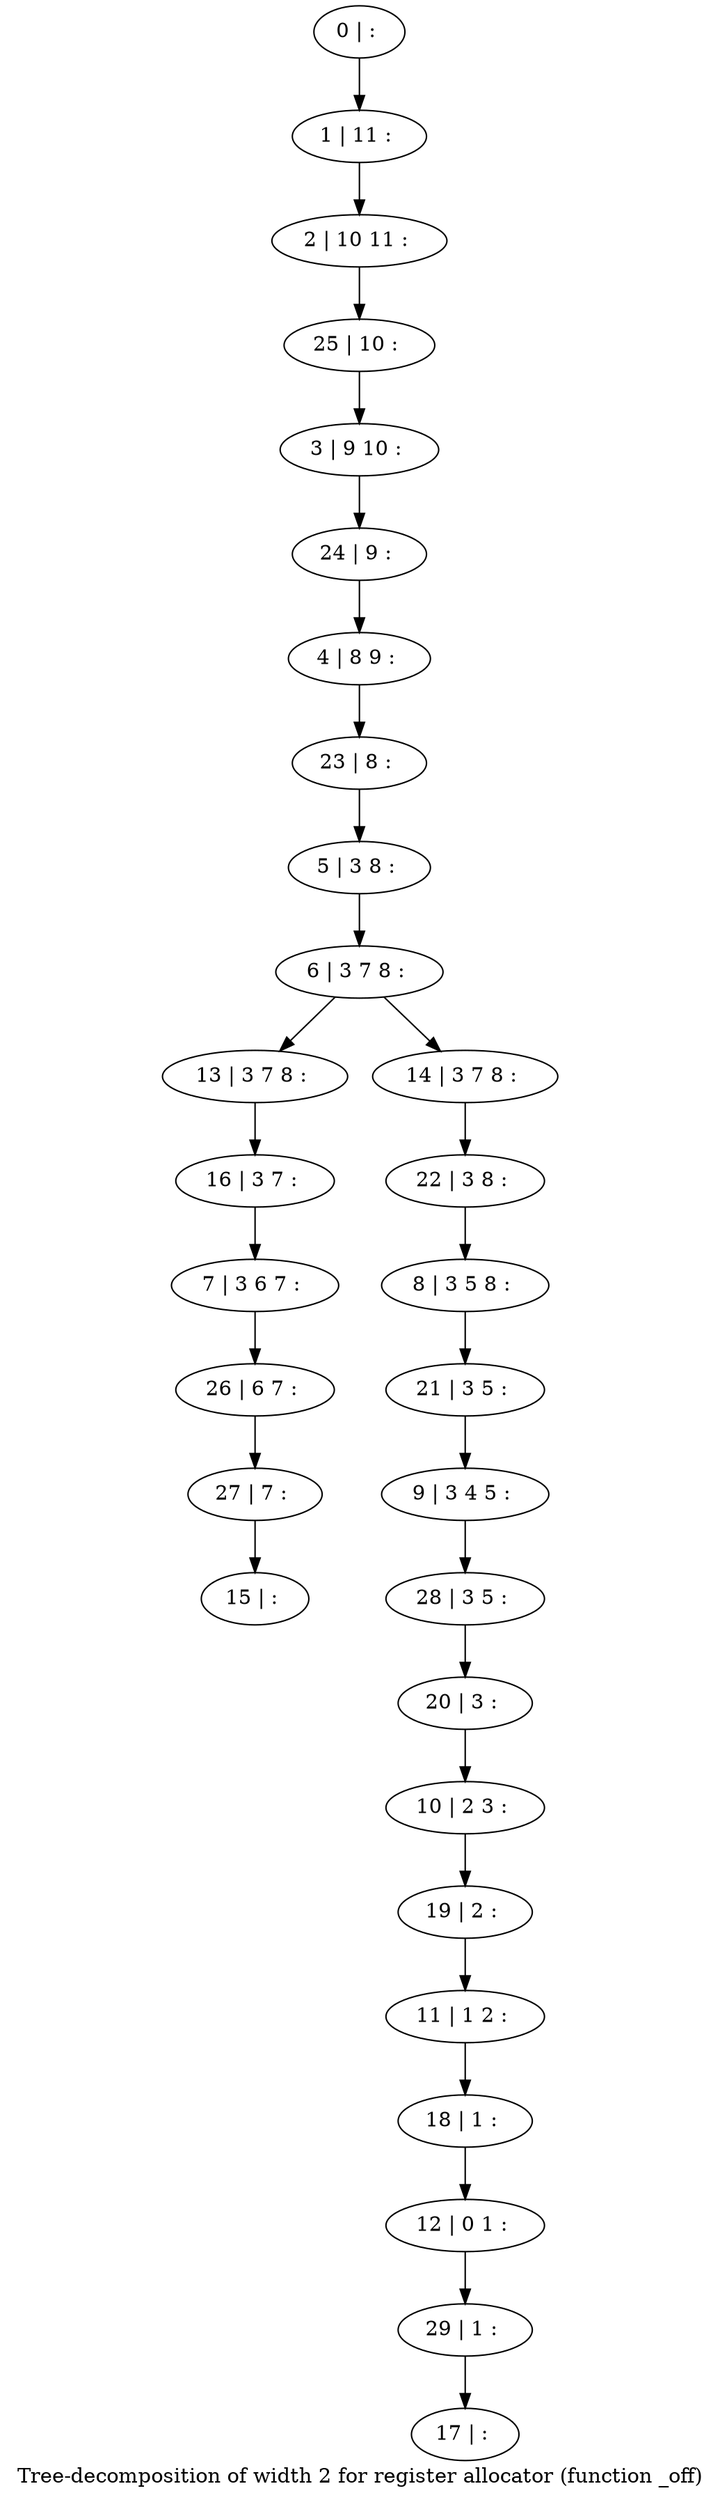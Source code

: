 digraph G {
graph [label="Tree-decomposition of width 2 for register allocator (function _off)"]
0[label="0 | : "];
1[label="1 | 11 : "];
2[label="2 | 10 11 : "];
3[label="3 | 9 10 : "];
4[label="4 | 8 9 : "];
5[label="5 | 3 8 : "];
6[label="6 | 3 7 8 : "];
7[label="7 | 3 6 7 : "];
8[label="8 | 3 5 8 : "];
9[label="9 | 3 4 5 : "];
10[label="10 | 2 3 : "];
11[label="11 | 1 2 : "];
12[label="12 | 0 1 : "];
13[label="13 | 3 7 8 : "];
14[label="14 | 3 7 8 : "];
15[label="15 | : "];
16[label="16 | 3 7 : "];
17[label="17 | : "];
18[label="18 | 1 : "];
19[label="19 | 2 : "];
20[label="20 | 3 : "];
21[label="21 | 3 5 : "];
22[label="22 | 3 8 : "];
23[label="23 | 8 : "];
24[label="24 | 9 : "];
25[label="25 | 10 : "];
26[label="26 | 6 7 : "];
27[label="27 | 7 : "];
28[label="28 | 3 5 : "];
29[label="29 | 1 : "];
0->1 ;
1->2 ;
5->6 ;
6->13 ;
6->14 ;
16->7 ;
13->16 ;
18->12 ;
11->18 ;
19->11 ;
10->19 ;
20->10 ;
21->9 ;
8->21 ;
22->8 ;
14->22 ;
23->5 ;
4->23 ;
24->4 ;
3->24 ;
25->3 ;
2->25 ;
7->26 ;
27->15 ;
26->27 ;
28->20 ;
9->28 ;
29->17 ;
12->29 ;
}
